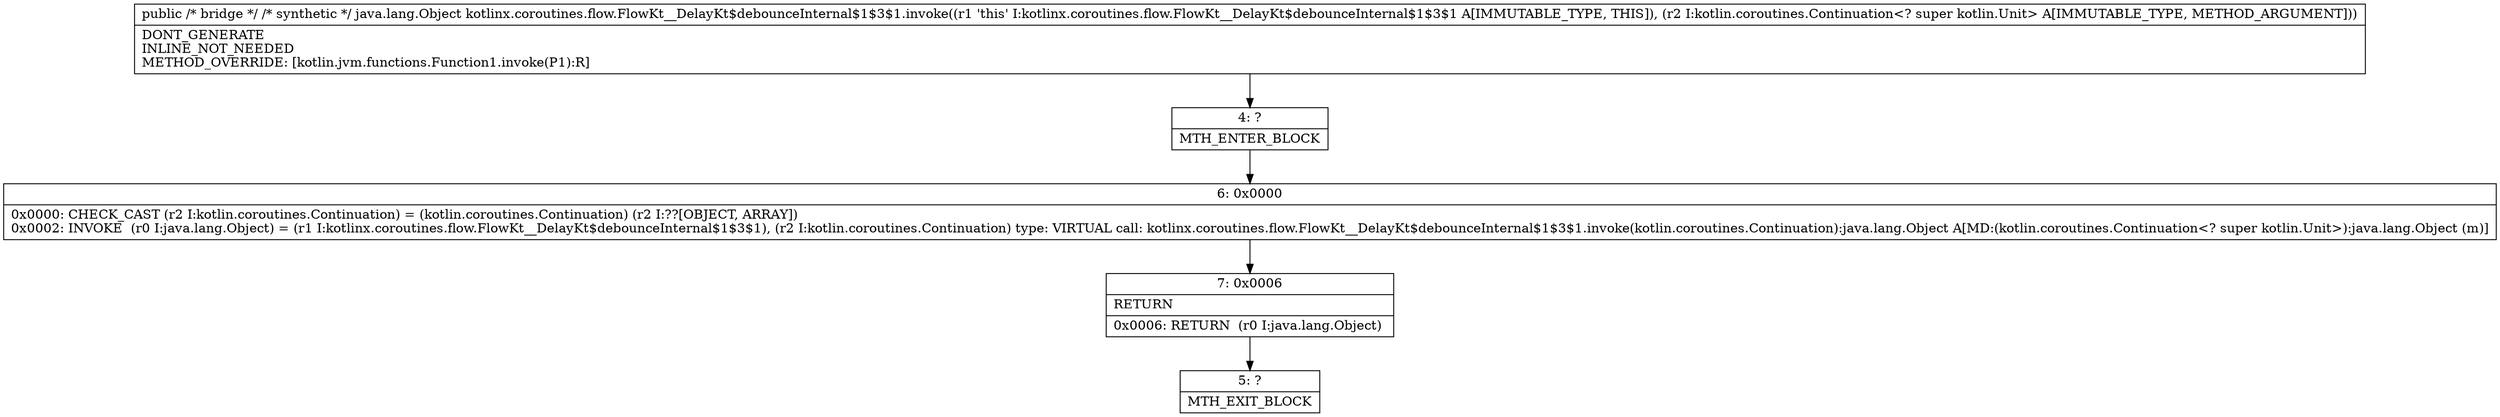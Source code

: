digraph "CFG forkotlinx.coroutines.flow.FlowKt__DelayKt$debounceInternal$1$3$1.invoke(Ljava\/lang\/Object;)Ljava\/lang\/Object;" {
Node_4 [shape=record,label="{4\:\ ?|MTH_ENTER_BLOCK\l}"];
Node_6 [shape=record,label="{6\:\ 0x0000|0x0000: CHECK_CAST (r2 I:kotlin.coroutines.Continuation) = (kotlin.coroutines.Continuation) (r2 I:??[OBJECT, ARRAY]) \l0x0002: INVOKE  (r0 I:java.lang.Object) = (r1 I:kotlinx.coroutines.flow.FlowKt__DelayKt$debounceInternal$1$3$1), (r2 I:kotlin.coroutines.Continuation) type: VIRTUAL call: kotlinx.coroutines.flow.FlowKt__DelayKt$debounceInternal$1$3$1.invoke(kotlin.coroutines.Continuation):java.lang.Object A[MD:(kotlin.coroutines.Continuation\<? super kotlin.Unit\>):java.lang.Object (m)]\l}"];
Node_7 [shape=record,label="{7\:\ 0x0006|RETURN\l|0x0006: RETURN  (r0 I:java.lang.Object) \l}"];
Node_5 [shape=record,label="{5\:\ ?|MTH_EXIT_BLOCK\l}"];
MethodNode[shape=record,label="{public \/* bridge *\/ \/* synthetic *\/ java.lang.Object kotlinx.coroutines.flow.FlowKt__DelayKt$debounceInternal$1$3$1.invoke((r1 'this' I:kotlinx.coroutines.flow.FlowKt__DelayKt$debounceInternal$1$3$1 A[IMMUTABLE_TYPE, THIS]), (r2 I:kotlin.coroutines.Continuation\<? super kotlin.Unit\> A[IMMUTABLE_TYPE, METHOD_ARGUMENT]))  | DONT_GENERATE\lINLINE_NOT_NEEDED\lMETHOD_OVERRIDE: [kotlin.jvm.functions.Function1.invoke(P1):R]\l}"];
MethodNode -> Node_4;Node_4 -> Node_6;
Node_6 -> Node_7;
Node_7 -> Node_5;
}

